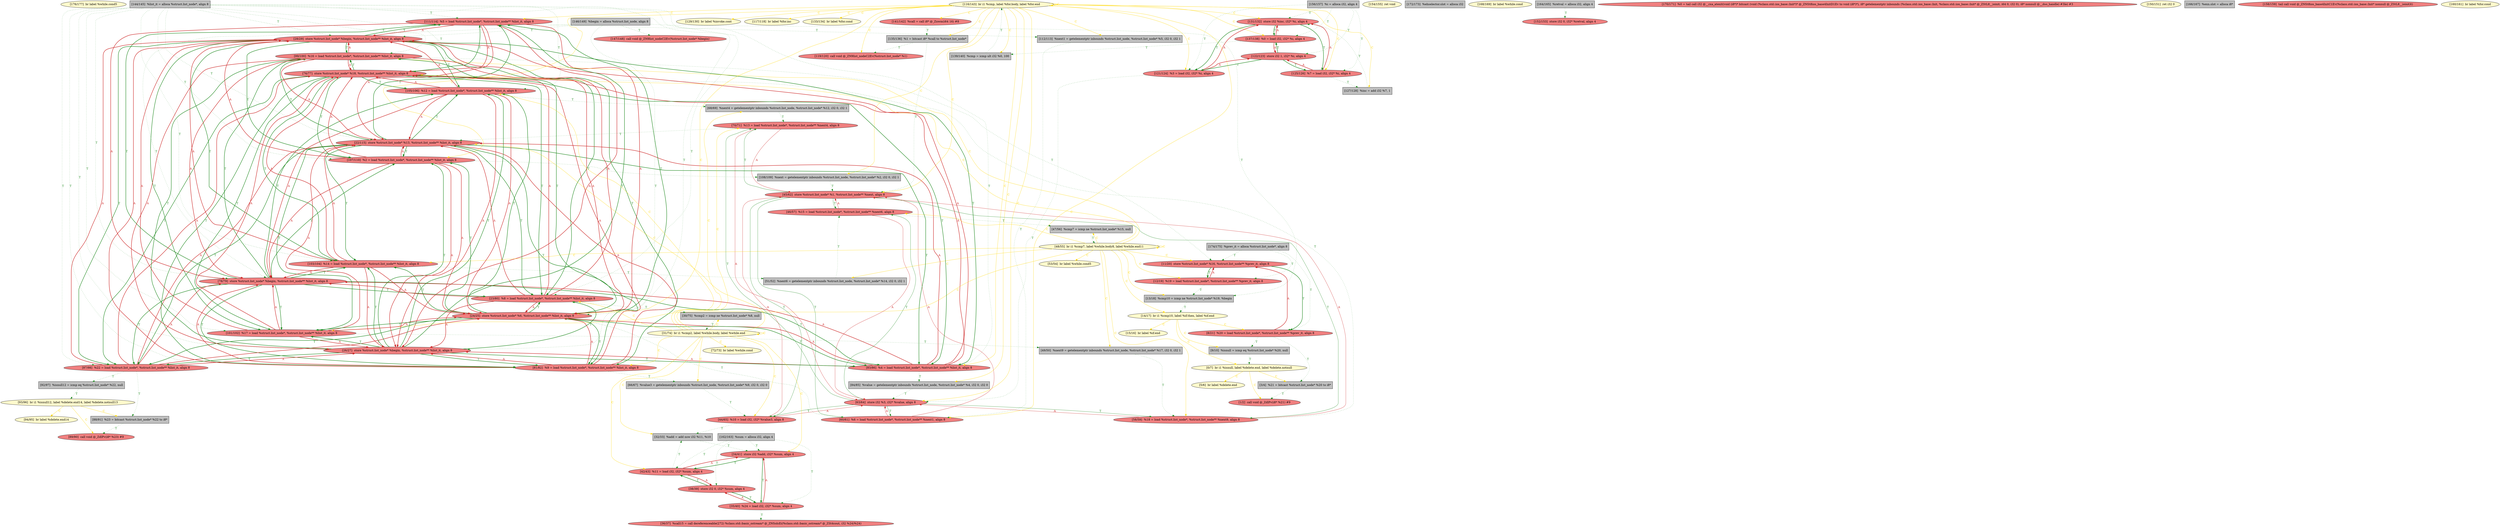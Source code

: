 
digraph G {


node186 [fillcolor=lemonchiffon,label="[176/177]  br label %while.cond5",shape=ellipse,style=filled ]
node185 [fillcolor=lemonchiffon,label="[129/130]  br label %invoke.cont",shape=ellipse,style=filled ]
node184 [fillcolor=lightcoral,label="[11/20]  store %struct.list_node* %16, %struct.list_node** %prev_it, align 8",shape=ellipse,style=filled ]
node183 [fillcolor=lightcoral,label="[28/29]  store %struct.list_node* %begin, %struct.list_node** %list_it, align 8",shape=ellipse,style=filled ]
node180 [fillcolor=lightcoral,label="[70/71]  %13 = load %struct.list_node*, %struct.list_node** %next4, align 8",shape=ellipse,style=filled ]
node132 [fillcolor=lemonchiffon,label="[94/95]  br label %delete.end14",shape=ellipse,style=filled ]
node160 [fillcolor=grey,label="[3/4]  %21 = bitcast %struct.list_node* %20 to i8*",shape=rectangle,style=filled ]
node167 [fillcolor=lightcoral,label="[111/114]  %5 = load %struct.list_node*, %struct.list_node** %list_it, align 8",shape=ellipse,style=filled ]
node127 [fillcolor=lightcoral,label="[60/61]  %6 = load %struct.list_node*, %struct.list_node** %next1, align 8",shape=ellipse,style=filled ]
node104 [fillcolor=lightcoral,label="[44/65]  %10 = load i32, i32* %value3, align 8",shape=ellipse,style=filled ]
node166 [fillcolor=lightcoral,label="[78/79]  store %struct.list_node* %begin, %struct.list_node** %list_it, align 8",shape=ellipse,style=filled ]
node136 [fillcolor=lemonchiffon,label="[154/155]  ret void",shape=ellipse,style=filled ]
node161 [fillcolor=grey,label="[172/173]  %ehselector.slot = alloca i32",shape=rectangle,style=filled ]
node125 [fillcolor=lemonchiffon,label="[117/118]  br label %for.inc",shape=ellipse,style=filled ]
node189 [fillcolor=grey,label="[47/56]  %cmp7 = icmp ne %struct.list_node* %15, null",shape=rectangle,style=filled ]
node124 [fillcolor=lightcoral,label="[81/82]  %9 = load %struct.list_node*, %struct.list_node** %list_it, align 8",shape=ellipse,style=filled ]
node138 [fillcolor=lightcoral,label="[87/98]  %22 = load %struct.list_node*, %struct.list_node** %list_it, align 8",shape=ellipse,style=filled ]
node120 [fillcolor=grey,label="[146/149]  %begin = alloca %struct.list_node, align 8",shape=rectangle,style=filled ]
node119 [fillcolor=lightcoral,label="[58/59]  %18 = load %struct.list_node*, %struct.list_node** %next9, align 8",shape=ellipse,style=filled ]
node187 [fillcolor=lemonchiffon,label="[5/6]  br label %delete.end",shape=ellipse,style=filled ]
node177 [fillcolor=grey,label="[30/75]  %cmp2 = icmp ne %struct.list_node* %8, null",shape=rectangle,style=filled ]
node118 [fillcolor=grey,label="[135/136]  %1 = bitcast i8* %call to %struct.list_node*",shape=rectangle,style=filled ]
node155 [fillcolor=lemonchiffon,label="[168/169]  br label %while.cond",shape=ellipse,style=filled ]
node131 [fillcolor=lightcoral,label="[152/153]  store i32 0, i32* %retval, align 4",shape=ellipse,style=filled ]
node182 [fillcolor=grey,label="[9/10]  %isnull = icmp eq %struct.list_node* %20, null",shape=rectangle,style=filled ]
node149 [fillcolor=lemonchiffon,label="[53/54]  br label %while.cond5",shape=ellipse,style=filled ]
node105 [fillcolor=grey,label="[49/50]  %next9 = getelementptr inbounds %struct.list_node, %struct.list_node* %17, i32 0, i32 1",shape=rectangle,style=filled ]
node101 [fillcolor=lemonchiffon,label="[0/7]  br i1 %isnull, label %delete.end, label %delete.notnull",shape=ellipse,style=filled ]
node117 [fillcolor=grey,label="[66/67]  %value3 = getelementptr inbounds %struct.list_node, %struct.list_node* %9, i32 0, i32 0",shape=rectangle,style=filled ]
node154 [fillcolor=lightcoral,label="[12/19]  %19 = load %struct.list_node*, %struct.list_node** %prev_it, align 8",shape=ellipse,style=filled ]
node135 [fillcolor=lightcoral,label="[83/86]  %4 = load %struct.list_node*, %struct.list_node** %list_it, align 8",shape=ellipse,style=filled ]
node163 [fillcolor=lightcoral,label="[26/27]  store %struct.list_node* %begin, %struct.list_node** %list_it, align 8",shape=ellipse,style=filled ]
node110 [fillcolor=lemonchiffon,label="[48/55]  br i1 %cmp7, label %while.body8, label %while.end11",shape=ellipse,style=filled ]
node126 [fillcolor=lightcoral,label="[119/120]  call void @_ZN9list_nodeC2Ev(%struct.list_node* %1)",shape=ellipse,style=filled ]
node102 [fillcolor=lightcoral,label="[8/21]  %20 = load %struct.list_node*, %struct.list_node** %prev_it, align 8",shape=ellipse,style=filled ]
node108 [fillcolor=lemonchiffon,label="[116/143]  br i1 %cmp, label %for.body, label %for.end",shape=ellipse,style=filled ]
node128 [fillcolor=lemonchiffon,label="[14/17]  br i1 %cmp10, label %if.then, label %if.end",shape=ellipse,style=filled ]
node107 [fillcolor=lightcoral,label="[101/102]  %17 = load %struct.list_node*, %struct.list_node** %list_it, align 8",shape=ellipse,style=filled ]
node130 [fillcolor=lightcoral,label="[34/41]  store i32 %add, i32* %sum, align 4",shape=ellipse,style=filled ]
node170 [fillcolor=lightcoral,label="[131/132]  store i32 %inc, i32* %i, align 4",shape=ellipse,style=filled ]
node111 [fillcolor=lightcoral,label="[42/43]  %11 = load i32, i32* %sum, align 4",shape=ellipse,style=filled ]
node121 [fillcolor=lightcoral,label="[1/2]  call void @_ZdlPv(i8* %21) #9",shape=ellipse,style=filled ]
node173 [fillcolor=lemonchiffon,label="[133/134]  br label %for.cond",shape=ellipse,style=filled ]
node103 [fillcolor=lightcoral,label="[22/115]  store %struct.list_node* %13, %struct.list_node** %list_it, align 8",shape=ellipse,style=filled ]
node157 [fillcolor=lightcoral,label="[170/171]  %0 = tail call i32 @__cxa_atexit(void (i8*)* bitcast (void (%class.std::ios_base::Init*)* @_ZNSt8ios_base4InitD1Ev to void (i8*)*), i8* getelementptr inbounds (%class.std::ios_base::Init, %class.std::ios_base::Init* @_ZStL8__ioinit, i64 0, i32 0), i8* nonnull @__dso_handle) #3le) #3",shape=ellipse,style=filled ]
node181 [fillcolor=lightcoral,label="[24/25]  store %struct.list_node* %6, %struct.list_node** %list_it, align 8",shape=ellipse,style=filled ]
node106 [fillcolor=grey,label="[13/18]  %cmp10 = icmp ne %struct.list_node* %19, %begin",shape=rectangle,style=filled ]
node179 [fillcolor=grey,label="[32/33]  %add = add nsw i32 %11, %10",shape=rectangle,style=filled ]
node134 [fillcolor=lightcoral,label="[23/80]  %8 = load %struct.list_node*, %struct.list_node** %list_it, align 8",shape=ellipse,style=filled ]
node113 [fillcolor=lightcoral,label="[35/40]  %24 = load i32, i32* %sum, align 4",shape=ellipse,style=filled ]
node188 [fillcolor=lightcoral,label="[46/57]  %15 = load %struct.list_node*, %struct.list_node** %next6, align 8",shape=ellipse,style=filled ]
node165 [fillcolor=grey,label="[51/52]  %next6 = getelementptr inbounds %struct.list_node, %struct.list_node* %14, i32 0, i32 1",shape=rectangle,style=filled ]
node123 [fillcolor=lemonchiffon,label="[150/151]  ret i32 0",shape=ellipse,style=filled ]
node153 [fillcolor=grey,label="[166/167]  %exn.slot = alloca i8*",shape=rectangle,style=filled ]
node115 [fillcolor=lightcoral,label="[137/138]  %0 = load i32, i32* %i, align 4",shape=ellipse,style=filled ]
node133 [fillcolor=lightcoral,label="[103/104]  %14 = load %struct.list_node*, %struct.list_node** %list_it, align 8",shape=ellipse,style=filled ]
node158 [fillcolor=grey,label="[88/91]  %23 = bitcast %struct.list_node* %22 to i8*",shape=rectangle,style=filled ]
node112 [fillcolor=grey,label="[144/145]  %list_it = alloca %struct.list_node*, align 8",shape=rectangle,style=filled ]
node168 [fillcolor=lightcoral,label="[147/148]  call void @_ZN9list_nodeC2Ev(%struct.list_node* %begin)",shape=ellipse,style=filled ]
node114 [fillcolor=lightcoral,label="[141/142]  %call = call i8* @_Znwm(i64 16) #8",shape=ellipse,style=filled ]
node137 [fillcolor=grey,label="[156/157]  %i = alloca i32, align 4",shape=rectangle,style=filled ]
node140 [fillcolor=lemonchiffon,label="[15/16]  br label %if.end",shape=ellipse,style=filled ]
node141 [fillcolor=grey,label="[92/97]  %isnull12 = icmp eq %struct.list_node* %22, null",shape=rectangle,style=filled ]
node139 [fillcolor=lightcoral,label="[107/110]  %2 = load %struct.list_node*, %struct.list_node** %list_it, align 8",shape=ellipse,style=filled ]
node142 [fillcolor=lemonchiffon,label="[93/96]  br i1 %isnull12, label %delete.end14, label %delete.notnull13",shape=ellipse,style=filled ]
node162 [fillcolor=lightcoral,label="[125/126]  %7 = load i32, i32* %i, align 4",shape=ellipse,style=filled ]
node143 [fillcolor=lightcoral,label="[105/106]  %12 = load %struct.list_node*, %struct.list_node** %list_it, align 8",shape=ellipse,style=filled ]
node144 [fillcolor=lightcoral,label="[76/77]  store %struct.list_node* %18, %struct.list_node** %list_it, align 8",shape=ellipse,style=filled ]
node145 [fillcolor=grey,label="[108/109]  %next = getelementptr inbounds %struct.list_node, %struct.list_node* %2, i32 0, i32 1",shape=rectangle,style=filled ]
node129 [fillcolor=lightcoral,label="[89/90]  call void @_ZdlPv(i8* %23) #9",shape=ellipse,style=filled ]
node146 [fillcolor=lightcoral,label="[63/64]  store i32 %3, i32* %value, align 8",shape=ellipse,style=filled ]
node147 [fillcolor=lightcoral,label="[158/159]  tail call void @_ZNSt8ios_base4InitC1Ev(%class.std::ios_base::Init* nonnull @_ZStL8__ioinit)t)",shape=ellipse,style=filled ]
node148 [fillcolor=grey,label="[112/113]  %next1 = getelementptr inbounds %struct.list_node, %struct.list_node* %5, i32 0, i32 1",shape=rectangle,style=filled ]
node116 [fillcolor=grey,label="[139/140]  %cmp = icmp ult i32 %0, 100",shape=rectangle,style=filled ]
node172 [fillcolor=grey,label="[127/128]  %inc = add i32 %7, 1",shape=rectangle,style=filled ]
node150 [fillcolor=lemonchiffon,label="[160/161]  br label %for.cond",shape=ellipse,style=filled ]
node122 [fillcolor=lightcoral,label="[45/62]  store %struct.list_node* %1, %struct.list_node** %next, align 8",shape=ellipse,style=filled ]
node109 [fillcolor=lightcoral,label="[99/100]  %16 = load %struct.list_node*, %struct.list_node** %list_it, align 8",shape=ellipse,style=filled ]
node151 [fillcolor=grey,label="[162/163]  %sum = alloca i32, align 4",shape=rectangle,style=filled ]
node156 [fillcolor=lemonchiffon,label="[72/73]  br label %while.cond",shape=ellipse,style=filled ]
node178 [fillcolor=grey,label="[68/69]  %next4 = getelementptr inbounds %struct.list_node, %struct.list_node* %12, i32 0, i32 1",shape=rectangle,style=filled ]
node152 [fillcolor=grey,label="[164/165]  %retval = alloca i32, align 4",shape=rectangle,style=filled ]
node159 [fillcolor=grey,label="[84/85]  %value = getelementptr inbounds %struct.list_node, %struct.list_node* %4, i32 0, i32 0",shape=rectangle,style=filled ]
node164 [fillcolor=lightcoral,label="[121/124]  %3 = load i32, i32* %i, align 4",shape=ellipse,style=filled ]
node176 [fillcolor=lightcoral,label="[36/37]  %call15 = call dereferenceable(272) %class.std::basic_ostream* @_ZNSolsEi(%class.std::basic_ostream* @_ZSt4cout, i32 %24)%24)",shape=ellipse,style=filled ]
node174 [fillcolor=lemonchiffon,label="[31/74]  br i1 %cmp2, label %while.body, label %while.end",shape=ellipse,style=filled ]
node169 [fillcolor=grey,label="[174/175]  %prev_it = alloca %struct.list_node*, align 8",shape=rectangle,style=filled ]
node171 [fillcolor=lightcoral,label="[122/123]  store i32 1, i32* %i, align 4",shape=ellipse,style=filled ]
node175 [fillcolor=lightcoral,label="[38/39]  store i32 0, i32* %sum, align 4",shape=ellipse,style=filled ]

node167->node181 [style=solid,color=firebrick3,label="A",penwidth=2.0,fontcolor=firebrick3 ]
node103->node138 [style=solid,color=forestgreen,label="T",penwidth=2.0,fontcolor=forestgreen ]
node163->node135 [style=solid,color=forestgreen,label="T",penwidth=2.0,fontcolor=forestgreen ]
node183->node135 [style=solid,color=forestgreen,label="T",penwidth=2.0,fontcolor=forestgreen ]
node124->node163 [style=solid,color=firebrick3,label="A",penwidth=2.0,fontcolor=firebrick3 ]
node138->node163 [style=solid,color=firebrick3,label="A",penwidth=2.0,fontcolor=firebrick3 ]
node181->node135 [style=solid,color=forestgreen,label="T",penwidth=2.0,fontcolor=forestgreen ]
node135->node181 [style=solid,color=firebrick3,label="A",penwidth=2.0,fontcolor=firebrick3 ]
node111->node130 [style=solid,color=firebrick3,label="A",penwidth=2.0,fontcolor=firebrick3 ]
node130->node111 [style=solid,color=forestgreen,label="T",penwidth=2.0,fontcolor=forestgreen ]
node181->node167 [style=solid,color=forestgreen,label="T",penwidth=2.0,fontcolor=forestgreen ]
node166->node133 [style=solid,color=forestgreen,label="T",penwidth=2.0,fontcolor=forestgreen ]
node133->node166 [style=solid,color=firebrick3,label="A",penwidth=2.0,fontcolor=firebrick3 ]
node122->node127 [style=solid,color=forestgreen,label="T",penwidth=1.0,fontcolor=forestgreen ]
node122->node119 [style=solid,color=forestgreen,label="T",penwidth=1.0,fontcolor=forestgreen ]
node166->node109 [style=solid,color=forestgreen,label="T",penwidth=2.0,fontcolor=forestgreen ]
node110->node128 [color=gold,label="C",fontcolor=gold ]
node166->node139 [style=solid,color=forestgreen,label="T",penwidth=2.0,fontcolor=forestgreen ]
node108->node115 [color=gold,label="C",fontcolor=gold ]
node139->node183 [style=solid,color=firebrick3,label="A",penwidth=2.0,fontcolor=firebrick3 ]
node183->node139 [style=solid,color=forestgreen,label="T",penwidth=2.0,fontcolor=forestgreen ]
node144->node139 [style=solid,color=forestgreen,label="T",penwidth=2.0,fontcolor=forestgreen ]
node108->node135 [color=gold,label="C",fontcolor=gold ]
node135->node144 [style=solid,color=firebrick3,label="A",penwidth=2.0,fontcolor=firebrick3 ]
node144->node135 [style=solid,color=forestgreen,label="T",penwidth=2.0,fontcolor=forestgreen ]
node134->node144 [style=solid,color=firebrick3,label="A",penwidth=2.0,fontcolor=firebrick3 ]
node120->node163 [style=dotted,color=forestgreen,label="T",penwidth=1.0,fontcolor=forestgreen ]
node144->node143 [style=solid,color=forestgreen,label="T",penwidth=2.0,fontcolor=forestgreen ]
node183->node107 [style=solid,color=forestgreen,label="T",penwidth=2.0,fontcolor=forestgreen ]
node112->node107 [style=dotted,color=forestgreen,label="T",penwidth=1.0,fontcolor=forestgreen ]
node109->node144 [style=solid,color=firebrick3,label="A",penwidth=2.0,fontcolor=firebrick3 ]
node144->node109 [style=solid,color=forestgreen,label="T",penwidth=2.0,fontcolor=forestgreen ]
node134->node163 [style=solid,color=firebrick3,label="A",penwidth=2.0,fontcolor=firebrick3 ]
node109->node166 [style=solid,color=firebrick3,label="A",penwidth=2.0,fontcolor=firebrick3 ]
node184->node102 [style=solid,color=forestgreen,label="T",penwidth=2.0,fontcolor=forestgreen ]
node167->node163 [style=solid,color=firebrick3,label="A",penwidth=2.0,fontcolor=firebrick3 ]
node110->node189 [color=gold,label="C",fontcolor=gold ]
node120->node168 [style=dotted,color=forestgreen,label="T",penwidth=1.0,fontcolor=forestgreen ]
node115->node116 [style=dotted,color=forestgreen,label="T",penwidth=1.0,fontcolor=forestgreen ]
node112->node143 [style=dotted,color=forestgreen,label="T",penwidth=1.0,fontcolor=forestgreen ]
node118->node122 [style=dotted,color=forestgreen,label="T",penwidth=1.0,fontcolor=forestgreen ]
node145->node122 [style=dotted,color=forestgreen,label="T",penwidth=1.0,fontcolor=forestgreen ]
node135->node159 [style=dotted,color=forestgreen,label="T",penwidth=1.0,fontcolor=forestgreen ]
node181->node138 [style=solid,color=forestgreen,label="T",penwidth=2.0,fontcolor=forestgreen ]
node179->node130 [style=dotted,color=forestgreen,label="T",penwidth=1.0,fontcolor=forestgreen ]
node142->node129 [color=gold,label="C",fontcolor=gold ]
node174->node111 [color=gold,label="C",fontcolor=gold ]
node118->node126 [style=dotted,color=forestgreen,label="T",penwidth=1.0,fontcolor=forestgreen ]
node104->node179 [style=dotted,color=forestgreen,label="T",penwidth=1.0,fontcolor=forestgreen ]
node112->node181 [style=dotted,color=forestgreen,label="T",penwidth=1.0,fontcolor=forestgreen ]
node183->node143 [style=solid,color=forestgreen,label="T",penwidth=2.0,fontcolor=forestgreen ]
node128->node101 [color=gold,label="C",fontcolor=gold ]
node154->node106 [style=dotted,color=forestgreen,label="T",penwidth=1.0,fontcolor=forestgreen ]
node183->node133 [style=solid,color=forestgreen,label="T",penwidth=2.0,fontcolor=forestgreen ]
node133->node183 [style=solid,color=firebrick3,label="A",penwidth=2.0,fontcolor=firebrick3 ]
node109->node183 [style=solid,color=firebrick3,label="A",penwidth=2.0,fontcolor=firebrick3 ]
node183->node138 [style=solid,color=forestgreen,label="T",penwidth=2.0,fontcolor=forestgreen ]
node109->node184 [style=dotted,color=forestgreen,label="T",penwidth=1.0,fontcolor=forestgreen ]
node139->node144 [style=solid,color=firebrick3,label="A",penwidth=2.0,fontcolor=firebrick3 ]
node102->node160 [style=dotted,color=forestgreen,label="T",penwidth=1.0,fontcolor=forestgreen ]
node112->node134 [style=dotted,color=forestgreen,label="T",penwidth=1.0,fontcolor=forestgreen ]
node163->node138 [style=solid,color=forestgreen,label="T",penwidth=2.0,fontcolor=forestgreen ]
node112->node139 [style=dotted,color=forestgreen,label="T",penwidth=1.0,fontcolor=forestgreen ]
node167->node166 [style=solid,color=firebrick3,label="A",penwidth=2.0,fontcolor=firebrick3 ]
node160->node121 [style=dotted,color=forestgreen,label="T",penwidth=1.0,fontcolor=forestgreen ]
node166->node167 [style=solid,color=forestgreen,label="T",penwidth=2.0,fontcolor=forestgreen ]
node181->node143 [style=solid,color=forestgreen,label="T",penwidth=2.0,fontcolor=forestgreen ]
node122->node188 [style=solid,color=forestgreen,label="T",penwidth=1.0,fontcolor=forestgreen ]
node143->node181 [style=solid,color=firebrick3,label="A",penwidth=2.0,fontcolor=firebrick3 ]
node138->node183 [style=solid,color=firebrick3,label="A",penwidth=2.0,fontcolor=firebrick3 ]
node188->node122 [style=solid,color=firebrick3,label="A",penwidth=1.0,fontcolor=firebrick3 ]
node107->node163 [style=solid,color=firebrick3,label="A",penwidth=2.0,fontcolor=firebrick3 ]
node151->node113 [style=dotted,color=forestgreen,label="T",penwidth=1.0,fontcolor=forestgreen ]
node108->node148 [color=gold,label="C",fontcolor=gold ]
node127->node181 [style=dotted,color=forestgreen,label="T",penwidth=1.0,fontcolor=forestgreen ]
node102->node182 [style=dotted,color=forestgreen,label="T",penwidth=1.0,fontcolor=forestgreen ]
node188->node189 [style=dotted,color=forestgreen,label="T",penwidth=1.0,fontcolor=forestgreen ]
node166->node135 [style=solid,color=forestgreen,label="T",penwidth=2.0,fontcolor=forestgreen ]
node112->node109 [style=dotted,color=forestgreen,label="T",penwidth=1.0,fontcolor=forestgreen ]
node139->node103 [style=solid,color=firebrick3,label="A",penwidth=2.0,fontcolor=firebrick3 ]
node113->node130 [style=solid,color=firebrick3,label="A",penwidth=2.0,fontcolor=firebrick3 ]
node151->node111 [style=dotted,color=forestgreen,label="T",penwidth=1.0,fontcolor=forestgreen ]
node103->node107 [style=solid,color=forestgreen,label="T",penwidth=2.0,fontcolor=forestgreen ]
node117->node104 [style=dotted,color=forestgreen,label="T",penwidth=1.0,fontcolor=forestgreen ]
node108->node185 [color=gold,label="C",fontcolor=gold ]
node103->node133 [style=solid,color=forestgreen,label="T",penwidth=2.0,fontcolor=forestgreen ]
node110->node105 [color=gold,label="C",fontcolor=gold ]
node143->node178 [style=dotted,color=forestgreen,label="T",penwidth=1.0,fontcolor=forestgreen ]
node138->node103 [style=solid,color=firebrick3,label="A",penwidth=2.0,fontcolor=firebrick3 ]
node108->node139 [color=gold,label="C",fontcolor=gold ]
node181->node133 [style=solid,color=forestgreen,label="T",penwidth=2.0,fontcolor=forestgreen ]
node174->node130 [color=gold,label="C",fontcolor=gold ]
node120->node166 [style=dotted,color=forestgreen,label="T",penwidth=1.0,fontcolor=forestgreen ]
node189->node110 [style=dotted,color=forestgreen,label="T",penwidth=1.0,fontcolor=forestgreen ]
node162->node171 [style=solid,color=firebrick3,label="A",penwidth=2.0,fontcolor=firebrick3 ]
node163->node124 [style=solid,color=forestgreen,label="T",penwidth=2.0,fontcolor=forestgreen ]
node163->node109 [style=solid,color=forestgreen,label="T",penwidth=2.0,fontcolor=forestgreen ]
node143->node166 [style=solid,color=firebrick3,label="A",penwidth=2.0,fontcolor=firebrick3 ]
node166->node143 [style=solid,color=forestgreen,label="T",penwidth=2.0,fontcolor=forestgreen ]
node112->node144 [style=dotted,color=forestgreen,label="T",penwidth=1.0,fontcolor=forestgreen ]
node138->node144 [style=solid,color=firebrick3,label="A",penwidth=2.0,fontcolor=firebrick3 ]
node174->node117 [color=gold,label="C",fontcolor=gold ]
node137->node162 [style=dotted,color=forestgreen,label="T",penwidth=1.0,fontcolor=forestgreen ]
node109->node103 [style=solid,color=firebrick3,label="A",penwidth=2.0,fontcolor=firebrick3 ]
node162->node170 [style=solid,color=firebrick3,label="A",penwidth=2.0,fontcolor=firebrick3 ]
node146->node188 [style=solid,color=forestgreen,label="T",penwidth=1.0,fontcolor=forestgreen ]
node108->node125 [color=gold,label="C",fontcolor=gold ]
node108->node145 [color=gold,label="C",fontcolor=gold ]
node166->node138 [style=solid,color=forestgreen,label="T",penwidth=2.0,fontcolor=forestgreen ]
node151->node175 [style=dotted,color=forestgreen,label="T",penwidth=1.0,fontcolor=forestgreen ]
node107->node166 [style=solid,color=firebrick3,label="A",penwidth=2.0,fontcolor=firebrick3 ]
node174->node134 [color=gold,label="C",fontcolor=gold ]
node166->node107 [style=solid,color=forestgreen,label="T",penwidth=2.0,fontcolor=forestgreen ]
node174->node179 [color=gold,label="C",fontcolor=gold ]
node103->node124 [style=solid,color=forestgreen,label="T",penwidth=2.0,fontcolor=forestgreen ]
node175->node111 [style=solid,color=forestgreen,label="T",penwidth=2.0,fontcolor=forestgreen ]
node113->node175 [style=solid,color=firebrick3,label="A",penwidth=2.0,fontcolor=firebrick3 ]
node110->node184 [color=gold,label="C",fontcolor=gold ]
node108->node164 [color=gold,label="C",fontcolor=gold ]
node112->node103 [style=dotted,color=forestgreen,label="T",penwidth=1.0,fontcolor=forestgreen ]
node102->node184 [style=solid,color=firebrick3,label="A",penwidth=2.0,fontcolor=firebrick3 ]
node154->node184 [style=solid,color=firebrick3,label="A",penwidth=2.0,fontcolor=firebrick3 ]
node163->node133 [style=solid,color=forestgreen,label="T",penwidth=2.0,fontcolor=forestgreen ]
node180->node103 [style=dotted,color=forestgreen,label="T",penwidth=1.0,fontcolor=forestgreen ]
node133->node144 [style=solid,color=firebrick3,label="A",penwidth=2.0,fontcolor=firebrick3 ]
node171->node115 [style=solid,color=forestgreen,label="T",penwidth=2.0,fontcolor=forestgreen ]
node135->node163 [style=solid,color=firebrick3,label="A",penwidth=2.0,fontcolor=firebrick3 ]
node177->node174 [style=dotted,color=forestgreen,label="T",penwidth=1.0,fontcolor=forestgreen ]
node152->node131 [style=dotted,color=forestgreen,label="T",penwidth=1.0,fontcolor=forestgreen ]
node143->node144 [style=solid,color=firebrick3,label="A",penwidth=2.0,fontcolor=firebrick3 ]
node166->node124 [style=solid,color=forestgreen,label="T",penwidth=2.0,fontcolor=forestgreen ]
node159->node146 [style=dotted,color=forestgreen,label="T",penwidth=1.0,fontcolor=forestgreen ]
node163->node107 [style=solid,color=forestgreen,label="T",penwidth=2.0,fontcolor=forestgreen ]
node174->node143 [color=gold,label="C",fontcolor=gold ]
node138->node166 [style=solid,color=firebrick3,label="A",penwidth=2.0,fontcolor=firebrick3 ]
node139->node163 [style=solid,color=firebrick3,label="A",penwidth=2.0,fontcolor=firebrick3 ]
node174->node124 [color=gold,label="C",fontcolor=gold ]
node144->node138 [style=solid,color=forestgreen,label="T",penwidth=2.0,fontcolor=forestgreen ]
node133->node163 [style=solid,color=firebrick3,label="A",penwidth=2.0,fontcolor=firebrick3 ]
node139->node166 [style=solid,color=firebrick3,label="A",penwidth=2.0,fontcolor=firebrick3 ]
node181->node107 [style=solid,color=forestgreen,label="T",penwidth=2.0,fontcolor=forestgreen ]
node110->node110 [color=gold,label="C",fontcolor=gold ]
node183->node109 [style=solid,color=forestgreen,label="T",penwidth=2.0,fontcolor=forestgreen ]
node107->node181 [style=solid,color=firebrick3,label="A",penwidth=2.0,fontcolor=firebrick3 ]
node142->node132 [color=gold,label="C",fontcolor=gold ]
node108->node127 [color=gold,label="C",fontcolor=gold ]
node167->node183 [style=solid,color=firebrick3,label="A",penwidth=2.0,fontcolor=firebrick3 ]
node128->node102 [color=gold,label="C",fontcolor=gold ]
node108->node108 [color=gold,label="C",fontcolor=gold ]
node101->node160 [color=gold,label="C",fontcolor=gold ]
node183->node167 [style=solid,color=forestgreen,label="T",penwidth=2.0,fontcolor=forestgreen ]
node180->node146 [style=solid,color=firebrick3,label="A",penwidth=1.0,fontcolor=firebrick3 ]
node138->node181 [style=solid,color=firebrick3,label="A",penwidth=2.0,fontcolor=firebrick3 ]
node146->node127 [style=solid,color=forestgreen,label="T",penwidth=1.0,fontcolor=forestgreen ]
node119->node146 [style=solid,color=firebrick3,label="A",penwidth=1.0,fontcolor=firebrick3 ]
node108->node173 [color=gold,label="C",fontcolor=gold ]
node103->node167 [style=solid,color=forestgreen,label="T",penwidth=2.0,fontcolor=forestgreen ]
node101->node187 [color=gold,label="C",fontcolor=gold ]
node135->node103 [style=solid,color=firebrick3,label="A",penwidth=2.0,fontcolor=firebrick3 ]
node108->node162 [color=gold,label="C",fontcolor=gold ]
node127->node146 [style=solid,color=firebrick3,label="A",penwidth=1.0,fontcolor=firebrick3 ]
node144->node133 [style=solid,color=forestgreen,label="T",penwidth=2.0,fontcolor=forestgreen ]
node169->node102 [style=dotted,color=forestgreen,label="T",penwidth=1.0,fontcolor=forestgreen ]
node174->node178 [color=gold,label="C",fontcolor=gold ]
node110->node109 [color=gold,label="C",fontcolor=gold ]
node128->node140 [color=gold,label="C",fontcolor=gold ]
node103->node109 [style=solid,color=forestgreen,label="T",penwidth=2.0,fontcolor=forestgreen ]
node181->node124 [style=solid,color=forestgreen,label="T",penwidth=2.0,fontcolor=forestgreen ]
node108->node114 [color=gold,label="C",fontcolor=gold ]
node112->node133 [style=dotted,color=forestgreen,label="T",penwidth=1.0,fontcolor=forestgreen ]
node138->node141 [style=dotted,color=forestgreen,label="T",penwidth=1.0,fontcolor=forestgreen ]
node164->node170 [style=solid,color=firebrick3,label="A",penwidth=2.0,fontcolor=firebrick3 ]
node103->node139 [style=solid,color=forestgreen,label="T",penwidth=2.0,fontcolor=forestgreen ]
node163->node143 [style=solid,color=forestgreen,label="T",penwidth=2.0,fontcolor=forestgreen ]
node120->node106 [style=dotted,color=forestgreen,label="T",penwidth=1.0,fontcolor=forestgreen ]
node109->node181 [style=solid,color=firebrick3,label="A",penwidth=2.0,fontcolor=firebrick3 ]
node108->node181 [color=gold,label="C",fontcolor=gold ]
node112->node138 [style=dotted,color=forestgreen,label="T",penwidth=1.0,fontcolor=forestgreen ]
node124->node103 [style=solid,color=firebrick3,label="A",penwidth=2.0,fontcolor=firebrick3 ]
node138->node158 [style=dotted,color=forestgreen,label="T",penwidth=1.0,fontcolor=forestgreen ]
node174->node174 [color=gold,label="C",fontcolor=gold ]
node110->node165 [color=gold,label="C",fontcolor=gold ]
node174->node156 [color=gold,label="C",fontcolor=gold ]
node182->node101 [style=dotted,color=forestgreen,label="T",penwidth=1.0,fontcolor=forestgreen ]
node174->node180 [color=gold,label="C",fontcolor=gold ]
node135->node166 [style=solid,color=firebrick3,label="A",penwidth=2.0,fontcolor=firebrick3 ]
node175->node113 [style=solid,color=forestgreen,label="T",penwidth=2.0,fontcolor=forestgreen ]
node171->node162 [style=solid,color=forestgreen,label="T",penwidth=2.0,fontcolor=forestgreen ]
node180->node122 [style=solid,color=firebrick3,label="A",penwidth=1.0,fontcolor=firebrick3 ]
node151->node130 [style=dotted,color=forestgreen,label="T",penwidth=1.0,fontcolor=forestgreen ]
node144->node134 [style=solid,color=forestgreen,label="T",penwidth=2.0,fontcolor=forestgreen ]
node108->node146 [color=gold,label="C",fontcolor=gold ]
node106->node128 [style=dotted,color=forestgreen,label="T",penwidth=1.0,fontcolor=forestgreen ]
node110->node149 [color=gold,label="C",fontcolor=gold ]
node127->node122 [style=solid,color=firebrick3,label="A",penwidth=1.0,fontcolor=firebrick3 ]
node164->node171 [style=solid,color=firebrick3,label="A",penwidth=2.0,fontcolor=firebrick3 ]
node174->node104 [color=gold,label="C",fontcolor=gold ]
node163->node134 [style=solid,color=forestgreen,label="T",penwidth=2.0,fontcolor=forestgreen ]
node188->node146 [style=solid,color=firebrick3,label="A",penwidth=1.0,fontcolor=firebrick3 ]
node108->node167 [color=gold,label="C",fontcolor=gold ]
node146->node119 [style=solid,color=forestgreen,label="T",penwidth=1.0,fontcolor=forestgreen ]
node172->node170 [style=dotted,color=forestgreen,label="T",penwidth=1.0,fontcolor=forestgreen ]
node128->node182 [color=gold,label="C",fontcolor=gold ]
node110->node106 [color=gold,label="C",fontcolor=gold ]
node184->node154 [style=solid,color=forestgreen,label="T",penwidth=2.0,fontcolor=forestgreen ]
node166->node134 [style=solid,color=forestgreen,label="T",penwidth=2.0,fontcolor=forestgreen ]
node167->node103 [style=solid,color=firebrick3,label="A",penwidth=2.0,fontcolor=firebrick3 ]
node110->node133 [color=gold,label="C",fontcolor=gold ]
node178->node180 [style=dotted,color=forestgreen,label="T",penwidth=1.0,fontcolor=forestgreen ]
node108->node122 [color=gold,label="C",fontcolor=gold ]
node115->node171 [style=solid,color=firebrick3,label="A",penwidth=2.0,fontcolor=firebrick3 ]
node133->node165 [style=dotted,color=forestgreen,label="T",penwidth=1.0,fontcolor=forestgreen ]
node108->node118 [color=gold,label="C",fontcolor=gold ]
node170->node164 [style=solid,color=forestgreen,label="T",penwidth=2.0,fontcolor=forestgreen ]
node111->node175 [style=solid,color=firebrick3,label="A",penwidth=2.0,fontcolor=firebrick3 ]
node139->node145 [style=dotted,color=forestgreen,label="T",penwidth=1.0,fontcolor=forestgreen ]
node103->node135 [style=solid,color=forestgreen,label="T",penwidth=2.0,fontcolor=forestgreen ]
node170->node162 [style=solid,color=forestgreen,label="T",penwidth=2.0,fontcolor=forestgreen ]
node108->node172 [color=gold,label="C",fontcolor=gold ]
node164->node146 [style=dotted,color=forestgreen,label="T",penwidth=1.0,fontcolor=forestgreen ]
node167->node144 [style=solid,color=firebrick3,label="A",penwidth=2.0,fontcolor=firebrick3 ]
node148->node127 [style=dotted,color=forestgreen,label="T",penwidth=1.0,fontcolor=forestgreen ]
node110->node107 [color=gold,label="C",fontcolor=gold ]
node174->node103 [color=gold,label="C",fontcolor=gold ]
node107->node144 [style=solid,color=firebrick3,label="A",penwidth=2.0,fontcolor=firebrick3 ]
node119->node144 [style=dotted,color=forestgreen,label="T",penwidth=1.0,fontcolor=forestgreen ]
node107->node103 [style=solid,color=firebrick3,label="A",penwidth=2.0,fontcolor=firebrick3 ]
node107->node183 [style=solid,color=firebrick3,label="A",penwidth=2.0,fontcolor=firebrick3 ]
node163->node167 [style=solid,color=forestgreen,label="T",penwidth=2.0,fontcolor=forestgreen ]
node133->node181 [style=solid,color=firebrick3,label="A",penwidth=2.0,fontcolor=firebrick3 ]
node130->node113 [style=solid,color=forestgreen,label="T",penwidth=2.0,fontcolor=forestgreen ]
node143->node103 [style=solid,color=firebrick3,label="A",penwidth=2.0,fontcolor=firebrick3 ]
node110->node119 [color=gold,label="C",fontcolor=gold ]
node103->node143 [style=solid,color=forestgreen,label="T",penwidth=2.0,fontcolor=forestgreen ]
node114->node118 [style=dotted,color=forestgreen,label="T",penwidth=1.0,fontcolor=forestgreen ]
node146->node180 [style=solid,color=forestgreen,label="T",penwidth=1.0,fontcolor=forestgreen ]
node134->node103 [style=solid,color=firebrick3,label="A",penwidth=2.0,fontcolor=firebrick3 ]
node170->node115 [style=solid,color=forestgreen,label="T",penwidth=2.0,fontcolor=forestgreen ]
node124->node117 [style=dotted,color=forestgreen,label="T",penwidth=1.0,fontcolor=forestgreen ]
node115->node170 [style=solid,color=firebrick3,label="A",penwidth=2.0,fontcolor=firebrick3 ]
node163->node139 [style=solid,color=forestgreen,label="T",penwidth=2.0,fontcolor=forestgreen ]
node181->node139 [style=solid,color=forestgreen,label="T",penwidth=2.0,fontcolor=forestgreen ]
node137->node164 [style=dotted,color=forestgreen,label="T",penwidth=1.0,fontcolor=forestgreen ]
node143->node183 [style=solid,color=firebrick3,label="A",penwidth=2.0,fontcolor=firebrick3 ]
node108->node159 [color=gold,label="C",fontcolor=gold ]
node139->node181 [style=solid,color=firebrick3,label="A",penwidth=2.0,fontcolor=firebrick3 ]
node142->node158 [color=gold,label="C",fontcolor=gold ]
node144->node167 [style=solid,color=forestgreen,label="T",penwidth=2.0,fontcolor=forestgreen ]
node104->node146 [style=solid,color=firebrick3,label="A",penwidth=1.0,fontcolor=firebrick3 ]
node181->node109 [style=solid,color=forestgreen,label="T",penwidth=2.0,fontcolor=forestgreen ]
node101->node121 [color=gold,label="C",fontcolor=gold ]
node171->node164 [style=solid,color=forestgreen,label="T",penwidth=2.0,fontcolor=forestgreen ]
node124->node181 [style=solid,color=firebrick3,label="A",penwidth=2.0,fontcolor=firebrick3 ]
node103->node134 [style=solid,color=forestgreen,label="T",penwidth=2.0,fontcolor=forestgreen ]
node158->node129 [style=dotted,color=forestgreen,label="T",penwidth=1.0,fontcolor=forestgreen ]
node108->node126 [color=gold,label="C",fontcolor=gold ]
node165->node188 [style=dotted,color=forestgreen,label="T",penwidth=1.0,fontcolor=forestgreen ]
node134->node181 [style=solid,color=firebrick3,label="A",penwidth=2.0,fontcolor=firebrick3 ]
node181->node134 [style=solid,color=forestgreen,label="T",penwidth=2.0,fontcolor=forestgreen ]
node119->node122 [style=solid,color=firebrick3,label="A",penwidth=1.0,fontcolor=firebrick3 ]
node110->node188 [color=gold,label="C",fontcolor=gold ]
node174->node177 [color=gold,label="C",fontcolor=gold ]
node108->node116 [color=gold,label="C",fontcolor=gold ]
node116->node108 [style=dotted,color=forestgreen,label="T",penwidth=1.0,fontcolor=forestgreen ]
node110->node154 [color=gold,label="C",fontcolor=gold ]
node124->node166 [style=solid,color=firebrick3,label="A",penwidth=2.0,fontcolor=firebrick3 ]
node107->node105 [style=dotted,color=forestgreen,label="T",penwidth=1.0,fontcolor=forestgreen ]
node105->node119 [style=dotted,color=forestgreen,label="T",penwidth=1.0,fontcolor=forestgreen ]
node183->node134 [style=solid,color=forestgreen,label="T",penwidth=2.0,fontcolor=forestgreen ]
node112->node163 [style=dotted,color=forestgreen,label="T",penwidth=1.0,fontcolor=forestgreen ]
node120->node183 [style=dotted,color=forestgreen,label="T",penwidth=1.0,fontcolor=forestgreen ]
node111->node179 [style=dotted,color=forestgreen,label="T",penwidth=1.0,fontcolor=forestgreen ]
node141->node142 [style=dotted,color=forestgreen,label="T",penwidth=1.0,fontcolor=forestgreen ]
node146->node104 [style=solid,color=forestgreen,label="T",penwidth=1.0,fontcolor=forestgreen ]
node144->node107 [style=solid,color=forestgreen,label="T",penwidth=2.0,fontcolor=forestgreen ]
node137->node115 [style=dotted,color=forestgreen,label="T",penwidth=1.0,fontcolor=forestgreen ]
node112->node167 [style=dotted,color=forestgreen,label="T",penwidth=1.0,fontcolor=forestgreen ]
node112->node183 [style=dotted,color=forestgreen,label="T",penwidth=1.0,fontcolor=forestgreen ]
node144->node124 [style=solid,color=forestgreen,label="T",penwidth=2.0,fontcolor=forestgreen ]
node112->node166 [style=dotted,color=forestgreen,label="T",penwidth=1.0,fontcolor=forestgreen ]
node124->node144 [style=solid,color=firebrick3,label="A",penwidth=2.0,fontcolor=firebrick3 ]
node134->node177 [style=dotted,color=forestgreen,label="T",penwidth=1.0,fontcolor=forestgreen ]
node162->node172 [style=dotted,color=forestgreen,label="T",penwidth=1.0,fontcolor=forestgreen ]
node112->node124 [style=dotted,color=forestgreen,label="T",penwidth=1.0,fontcolor=forestgreen ]
node108->node170 [color=gold,label="C",fontcolor=gold ]
node183->node124 [style=solid,color=forestgreen,label="T",penwidth=2.0,fontcolor=forestgreen ]
node133->node103 [style=solid,color=firebrick3,label="A",penwidth=2.0,fontcolor=firebrick3 ]
node134->node183 [style=solid,color=firebrick3,label="A",penwidth=2.0,fontcolor=firebrick3 ]
node124->node183 [style=solid,color=firebrick3,label="A",penwidth=2.0,fontcolor=firebrick3 ]
node169->node184 [style=dotted,color=forestgreen,label="T",penwidth=1.0,fontcolor=forestgreen ]
node169->node154 [style=dotted,color=forestgreen,label="T",penwidth=1.0,fontcolor=forestgreen ]
node137->node171 [style=dotted,color=forestgreen,label="T",penwidth=1.0,fontcolor=forestgreen ]
node143->node163 [style=solid,color=firebrick3,label="A",penwidth=2.0,fontcolor=firebrick3 ]
node134->node166 [style=solid,color=firebrick3,label="A",penwidth=2.0,fontcolor=firebrick3 ]
node110->node144 [color=gold,label="C",fontcolor=gold ]
node135->node183 [style=solid,color=firebrick3,label="A",penwidth=2.0,fontcolor=firebrick3 ]
node137->node170 [style=dotted,color=forestgreen,label="T",penwidth=1.0,fontcolor=forestgreen ]
node167->node148 [style=dotted,color=forestgreen,label="T",penwidth=1.0,fontcolor=forestgreen ]
node112->node135 [style=dotted,color=forestgreen,label="T",penwidth=1.0,fontcolor=forestgreen ]
node113->node176 [style=dotted,color=forestgreen,label="T",penwidth=1.0,fontcolor=forestgreen ]
node122->node180 [style=solid,color=forestgreen,label="T",penwidth=1.0,fontcolor=forestgreen ]
node104->node122 [style=solid,color=firebrick3,label="A",penwidth=1.0,fontcolor=firebrick3 ]
node109->node163 [style=solid,color=firebrick3,label="A",penwidth=2.0,fontcolor=firebrick3 ]
node122->node104 [style=solid,color=forestgreen,label="T",penwidth=1.0,fontcolor=forestgreen ]


}
